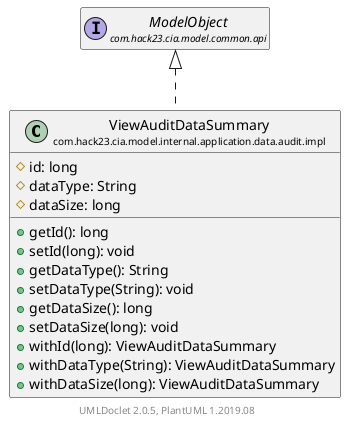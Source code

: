 @startuml
    set namespaceSeparator none
    hide empty fields
    hide empty methods

    class "<size:14>ViewAuditDataSummary\n<size:10>com.hack23.cia.model.internal.application.data.audit.impl" as com.hack23.cia.model.internal.application.data.audit.impl.ViewAuditDataSummary [[ViewAuditDataSummary.html]] {
        #id: long
        #dataType: String
        #dataSize: long
        +getId(): long
        +setId(long): void
        +getDataType(): String
        +setDataType(String): void
        +getDataSize(): long
        +setDataSize(long): void
        +withId(long): ViewAuditDataSummary
        +withDataType(String): ViewAuditDataSummary
        +withDataSize(long): ViewAuditDataSummary
    }

    interface "<size:14>ModelObject\n<size:10>com.hack23.cia.model.common.api" as com.hack23.cia.model.common.api.ModelObject

    com.hack23.cia.model.common.api.ModelObject <|.. com.hack23.cia.model.internal.application.data.audit.impl.ViewAuditDataSummary

    center footer UMLDoclet 2.0.5, PlantUML 1.2019.08
@enduml
